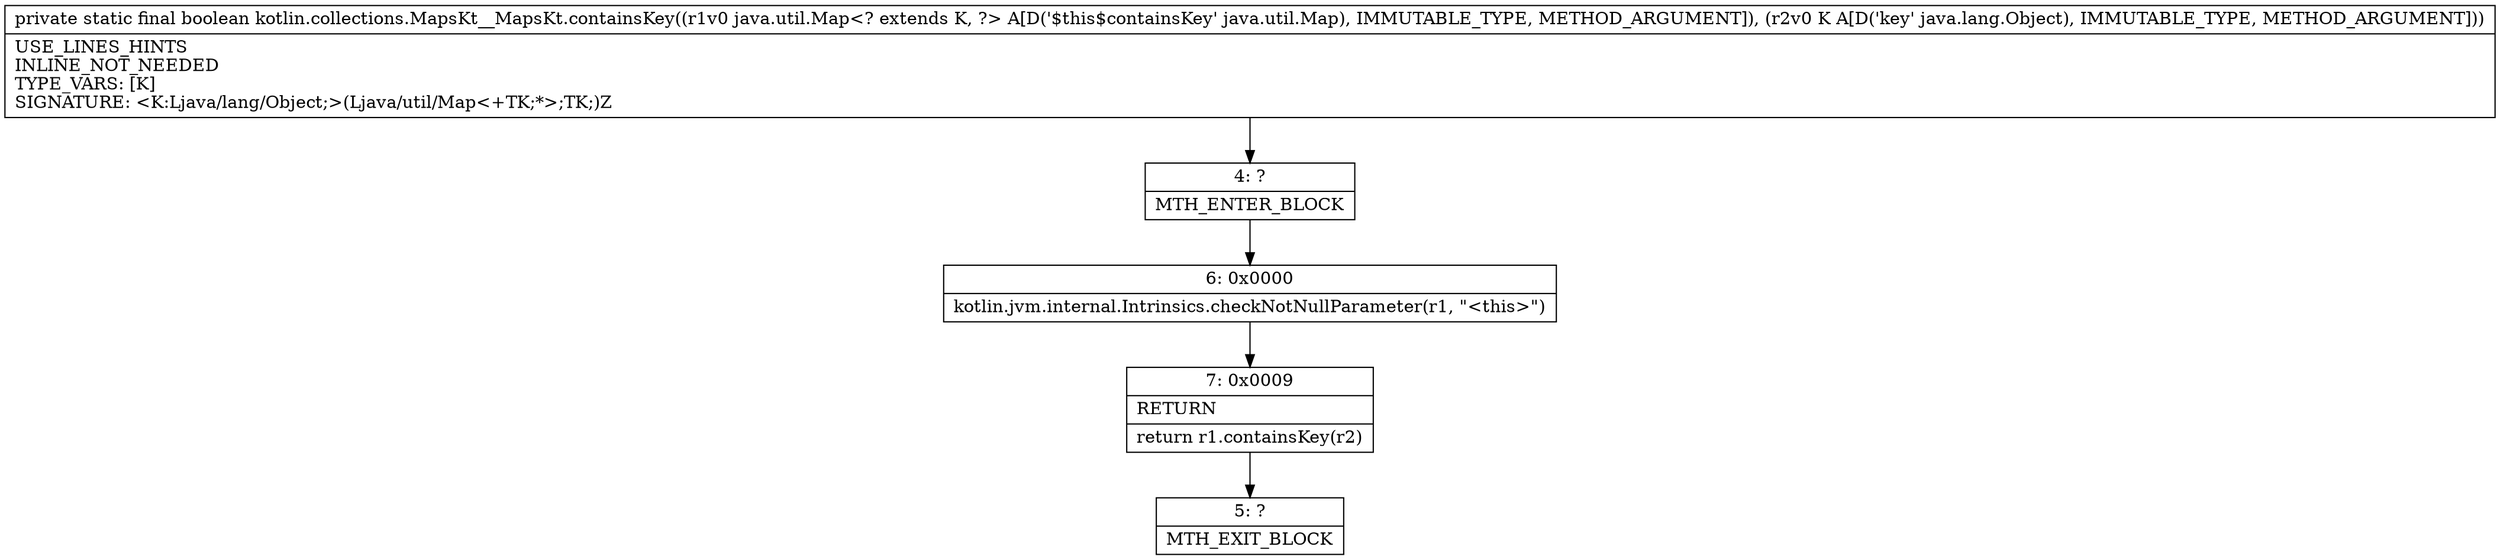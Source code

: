 digraph "CFG forkotlin.collections.MapsKt__MapsKt.containsKey(Ljava\/util\/Map;Ljava\/lang\/Object;)Z" {
Node_4 [shape=record,label="{4\:\ ?|MTH_ENTER_BLOCK\l}"];
Node_6 [shape=record,label="{6\:\ 0x0000|kotlin.jvm.internal.Intrinsics.checkNotNullParameter(r1, \"\<this\>\")\l}"];
Node_7 [shape=record,label="{7\:\ 0x0009|RETURN\l|return r1.containsKey(r2)\l}"];
Node_5 [shape=record,label="{5\:\ ?|MTH_EXIT_BLOCK\l}"];
MethodNode[shape=record,label="{private static final boolean kotlin.collections.MapsKt__MapsKt.containsKey((r1v0 java.util.Map\<? extends K, ?\> A[D('$this$containsKey' java.util.Map), IMMUTABLE_TYPE, METHOD_ARGUMENT]), (r2v0 K A[D('key' java.lang.Object), IMMUTABLE_TYPE, METHOD_ARGUMENT]))  | USE_LINES_HINTS\lINLINE_NOT_NEEDED\lTYPE_VARS: [K]\lSIGNATURE: \<K:Ljava\/lang\/Object;\>(Ljava\/util\/Map\<+TK;*\>;TK;)Z\l}"];
MethodNode -> Node_4;Node_4 -> Node_6;
Node_6 -> Node_7;
Node_7 -> Node_5;
}

